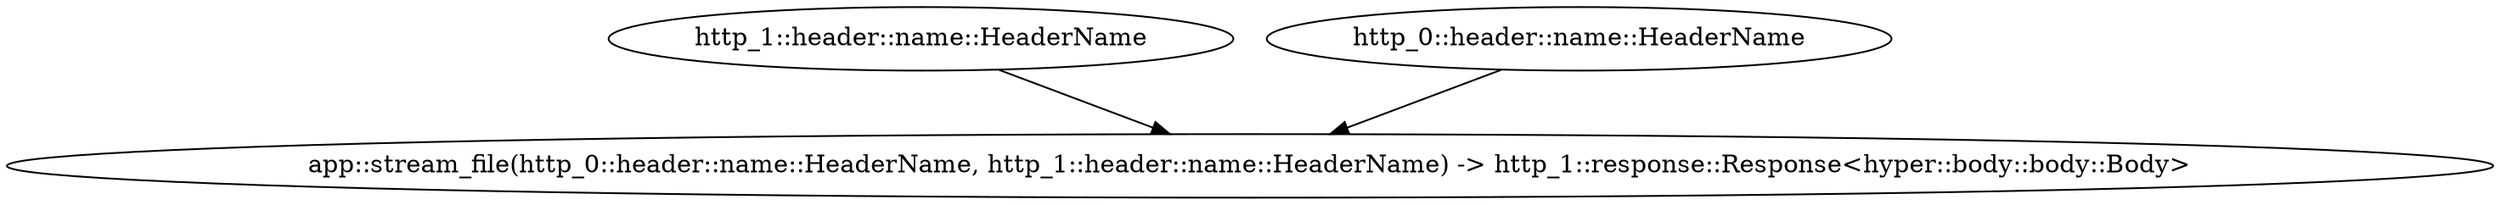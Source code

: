 digraph "/home" {
    0 [ label = "app::stream_file(http_0::header::name::HeaderName, http_1::header::name::HeaderName) -> http_1::response::Response<hyper::body::body::Body>"]
    1 [ label = "http_1::header::name::HeaderName"]
    2 [ label = "http_0::header::name::HeaderName"]
    1 -> 0 [ ]
    2 -> 0 [ ]
}
digraph app_state {
    0 [ label = "crate::ApplicationState() -> crate::ApplicationState"]
}